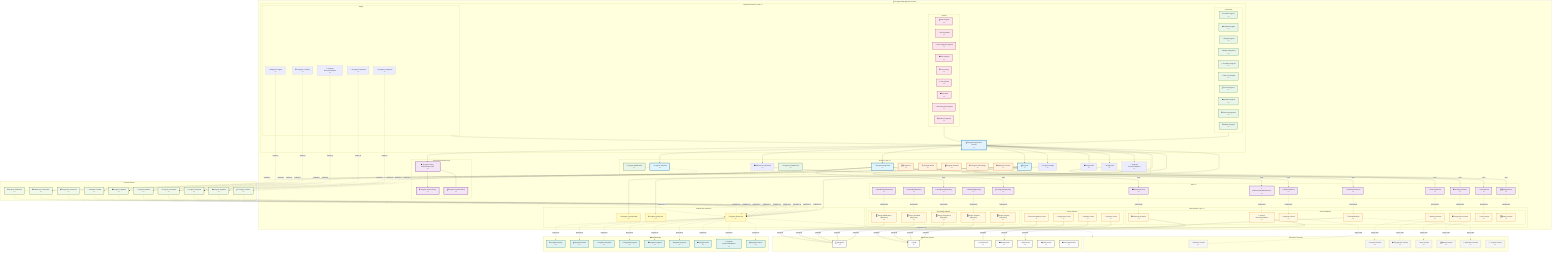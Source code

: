 graph TB
    %% ===== PROGRAM MANAGEMENT CONTEXT =====
    subgraph ProgramContext ["📋 Program Management Context"]
        
        %% ===== APPLICATION SERVICE LAYER =====
        subgraph ProgramApplicationLayer ["Application Service Layer <<Application>>"]
            ProgramApplicationService["📋 Program Application Service<br/><<ApplicationService>>"]
            
            %% Commands
            subgraph ProgramCommands ["Commands"]
                CreateProgramCmd["➕ Create Program<br/><<Command>>"]
                UpdateProgramCmd["✏️ Update Program<br/><<Command>>"]
                AssignProgramCmd["📌 Assign Program<br/><<Command>>"]
                ModifyAssignmentCmd["🔧 Modify Assignment<br/><<Command>>"]
                CompleteProgramCmd["✅ Complete Program<br/><<Command>>"]
                SaveAsTemplateCmd["📄 Save as Template<br/><<Command>>"]
                CloneProgramCmd["📋 Clone Program<br/><<Command>>"]
                UpdateProgressCmd["📈 Update Progress<br/><<Command>>"]
                CancelAssignmentCmd["❌ Cancel Assignment<br/><<Command>>"]
                PublishProgramCmd["🌐 Publish Program<br/><<Command>>"]
            end
            
            %% Queries
            subgraph ProgramQueries ["Queries"]
                GetProgramQuery["📋 Get Program<br/><<Query>>"]
                GetProgramTemplatesQuery["📄 Get Templates<br/><<Query>>"]
                GetAssignedProgramsQuery["📌 Get Assigned Programs<br/><<Query>>"]
                GetProgramProgressQuery["📈 Get Progress<br/><<Query>>"]
                GetProgramLibraryQuery["📚 Get Library<br/><<Query>>"]
                GetPopularProgramsQuery["⭐ Get Popular<br/><<Query>>"]
                GetProgramStatsQuery["📊 Get Stats<br/><<Query>>"]
                RecommendProgramsQuery["🤖 Recommend Programs<br/><<Query>>"]
                SearchProgramsQuery["🔍 Search Programs<br/><<Query>>"]
            end
            
            %% Sagas
            subgraph ProgramSagas ["Sagas"]
                ProgramAssignmentSaga["📌 Program Assignment<br/><<Saga>>"]
                ProgramCompletionSaga["✅ Program Completion<br/><<Saga>>"]
                ProgressTrackingSaga["📈 Progress Tracking<br/><<Saga>>"]
                AdaptiveProgramSaga["🔄 Adaptive Program<br/><<Saga>>"]
                ProgramRecommendationSaga["🤖 Program Recommendation<br/><<Saga>>"]
            end
        end
        
        %% ===== DOMAIN LAYER (HEXAGON CORE) =====
        subgraph ProgramDomain ["Domain Layer <<DomainCore>>"]
            direction TB
            
            %% Aggregates
            Program["📋 Program<br/><<AggregateRoot>>"]
            ProgramTemplate["📄 Program Template<br/><<AggregateRoot>>"]
            ProgramAssignment["📌 Program Assignment<br/><<AggregateRoot>>"]
            
            %% Entities
            ProgramScheduleItem["📅 Program Schedule Item<br/><<Entity>>"]
            ProgramModification["🔧 Program Modification<br/><<Entity>>"]
            
            %% Value Objects
            ProgramId["🆔 Program ID<br/><<ValueObject>>"]
            ProgramName["🏷️ Program Name<br/><<ValueObject>>"]
            ProgramDuration["⏱️ Program Duration<br/><<ValueObject>>"]
            ProgressPercentage["📈 Progress Percentage<br/><<ValueObject>>"]
            AdherenceScore["📊 Adherence Score<br/><<ValueObject>>"]
            
            %% Domain Services
            ProgramDesignService["🎨 Program Design<br/><<DomainService>>"]
            AssignmentService["📌 Assignment<br/><<DomainService>>"]
            ProgressionService["📈 Progression<br/><<DomainService>>"]
            AdherenceCalculationService["📊 Adherence Calculation<br/><<DomainService>>"]
            ProgramRecommendationService["🤖 Program Recommendation<br/><<DomainService>>"]
        end
        
        %% ===== PORTS (DOMAIN INTERFACES) =====
        subgraph ProgramPorts ["Ports <<Port>>"]
            direction TB
            
            %% Repository Ports
            IProgramRepo["📋 IProgramRepository<br/><<Port>>"]
            ITemplateRepo["📄 ITemplateRepository<br/><<Port>>"]
            IAssignmentRepo["📌 IAssignmentRepository<br/><<Port>>"]
            IScheduleRepo["📅 IScheduleRepository<br/><<Port>>"]
            IModificationRepo["🔧 IModificationRepository<br/><<Port>>"]
            
            %% Service Ports
            IWorkoutService["💪 IWorkoutService<br/><<Port>>"]
            IExerciseService["🎯 IExerciseService<br/><<Port>>"]
            IProgressTracker["📈 IProgressTracker<br/><<Port>>"]
            INotificationService["🔔 INotificationService<br/><<Port>>"]
            IAnalyticsService["📊 IAnalyticsService<br/><<Port>>"]
            IAIRecommendationService["🤖 IAIRecommendationService<br/><<Port>>"]
            IUserService["👤 IUserService<br/><<Port>>"]
            IIdentityService["🆔 IIdentityService<br/><<Port>>"]
        end
        
        %% ===== INFRASTRUCTURE LAYER (ADAPTERS) =====
        subgraph ProgramAdapters ["Infrastructure Layer <<Adapter>>"]
            direction TB
            
            %% Repository Adapters
            subgraph ProgramRepositoryAdapters ["Repository Adapters"]
                MongoProgramRepo["🗄️ Mongo Program Repository<br/><<RepositoryAdapter>>"]
                MongoTemplateRepo["🗄️ Mongo Template Repository<br/><<RepositoryAdapter>>"]
                MongoAssignmentRepo["🗄️ Mongo Assignment Repository<br/><<RepositoryAdapter>>"]
                MongoScheduleRepo["🗄️ Mongo Schedule Repository<br/><<RepositoryAdapter>>"]
                MongoModificationRepo["🗄️ Mongo Modification Repository<br/><<RepositoryAdapter>>"]
            end
            
            %% Service Adapters
            subgraph ProgramServiceAdapters ["Service Adapters"]
                WorkoutContextAdapter["💪 Workout Context<br/><<ContextAdapter>>"]
                ExerciseContextAdapter["🎯 Exercise Context<br/><<ContextAdapter>>"]
                ProgressionContextAdapter["📈 Progression Context<br/><<ContextAdapter>>"]
                FCMNotificationAdapter["📱 FCM Notification<br/><<NotificationAdapter>>"]
                MixpanelAnalyticsAdapter["📊 Mixpanel Analytics<br/><<AnalyticsAdapter>>"]
                OpenAIRecommendationAdapter["🤖 OpenAI Recommendation<br/><<AIAdapter>>"]
                UserContextAdapter["👤 User Context<br/><<ContextAdapter>>"]
                IdentityContextAdapter["🆔 Identity Context<br/><<ContextAdapter>>"]
            end
            
            %% Cache Adapters
            subgraph ProgramCacheAdapters ["Cache Adapters"]
                ProgramCache["💾 Program Cache<br/><<CacheAdapter>>"]
                TemplateCache["💾 Template Cache<br/><<CacheAdapter>>"]
                AssignmentCache["💾 Assignment Cache<br/><<CacheAdapter>>"]
                RecommendationCache["💾 Recommendation Cache<br/><<CacheAdapter>>"]
            end
        end
        
        %% ===== CONTEXT BUS INTERFACES =====
        subgraph ProgramContextBus ["Context Bus Interfaces"]
            ProgramCommandBus["⚡ Program Command Bus<br/><<CommandBus>>"]
            ProgramQueryBus["❓ Program Query Bus<br/><<QueryBus>>"]
            ProgramEventBus["📨 Program Event Bus<br/><<EventBus>>"]
        end
        
        %% ===== POLICY ENFORCEMENT =====
        subgraph ProgramPolicyLayer ["Policy Enforcement Layer"]
            ProgramPolicyEnforcementPoint["🛡️ Program Policy Enforcement Point<br/><<PEP>>"]
            ProgramAccessPolicyService["🔒 Program Access Policy<br/><<Policy>>"]
            ProgramContentPolicyService["📋 Program Content Policy<br/><<Policy>>"]
        end
    end
    
    %% ===== EXTERNAL SYSTEMS =====
    subgraph ProgramExternal ["🌐 External Systems"]
        MongoDB["🗄️ MongoDB<br/><<Database>>"]
        RedisCache["🔴 Redis<br/><<Cache>>"]
        FCMService["📱 FCM Service<br/><<NotificationService>>"]
        MixpanelAPI["📊 Mixpanel API<br/><<AnalyticsService>>"]
        OpenAIAPI["🤖 OpenAI API<br/><<AIService>>"]
        ElasticsearchCluster["🔍 Elasticsearch<br/><<SearchEngine>>"]
        DataWarehouse["🏛️ Data Warehouse<br/><<Analytics>>"]
    end
    
    %% ===== EVENTS =====
    subgraph ProgramEvents ["📨 Domain Events"]
        ProgramCreatedEvent["📋 Program Created<br/><<DomainEvent>>"]
        ProgramUpdatedEvent["✏️ Program Updated<br/><<DomainEvent>>"]
        ProgramAssignedEvent["📌 Program Assigned<br/><<DomainEvent>>"]
        ProgramCompletedEvent["✅ Program Completed<br/><<DomainEvent>>"]
        ProgramModifiedEvent["🔧 Program Modified<br/><<DomainEvent>>"]
        ProgressUpdatedEvent["📈 Progress Updated<br/><<DomainEvent>>"]
        TemplateCreatedEvent["📄 Template Created<br/><<DomainEvent>>"]
        AssignmentCancelledEvent["❌ Assignment Cancelled<br/><<DomainEvent>>"]
        AdherenceCalculatedEvent["📊 Adherence Calculated<br/><<DomainEvent>>"]
        ProgramPublishedEvent["🌐 Program Published<br/><<DomainEvent>>"]
    end
    
    %% ===== READ MODELS =====
    subgraph ProgramReadModels ["📊 Read Models"]
        ProgramLibraryRM["📚 Program Library<br/><<ReadModel>>"]
        ProgramDetailsRM["📋 Program Details<br/><<ReadModel>>"]
        ProgramTemplatesRM["📄 Program Templates<br/><<ReadModel>>"]
        AssignedProgramsRM["📌 Assigned Programs<br/><<ReadModel>>"]
        ProgramProgressRM["📈 Program Progress<br/><<ReadModel>>"]
        PopularProgramsRM["⭐ Popular Programs<br/><<ReadModel>>"]
        ProgramStatsRM["📊 Program Stats<br/><<ReadModel>>"]
        RecommendationsRM["🤖 Program Recommendations<br/><<ReadModel>>"]
        ProgramSearchRM["🔍 Program Search<br/><<ReadModel>>"]
    end
    
    %% ===== EXTERNAL CONTEXT REFERENCES =====
    subgraph ExternalContexts ["🌐 External Contexts"]
        WorkoutContext["💪 Workout Context<br/><<ExternalContext>>"]
        ExerciseContext["🎯 Exercise Context<br/><<ExternalContext>>"]
        ProgressionContext["📈 Progression Context<br/><<ExternalContext>>"]
        UserContext["👤 User Context<br/><<ExternalContext>>"]
        IdentityContext["🆔 Identity Context<br/><<ExternalContext>>"]
        NotificationContext["🔔 Notification Context<br/><<ExternalContext>>"]
        TrainerContext["👨‍🏫 Trainer Context<br/><<ExternalContext>>"]
    end
    
    %% ===== RELATIONSHIPS =====
    
    %% Application Service orchestrates everything
    ProgramApplicationService --> ProgramCommandBus
    ProgramApplicationService --> ProgramQueryBus
    ProgramApplicationService --> ProgramEventBus
    
    %% Commands and Queries through Application Service
    ProgramCommands --> ProgramApplicationService
    ProgramQueries --> ProgramApplicationService
    ProgramSagas --> ProgramApplicationService
    
    %% Application Service to Domain (orchestration)
    ProgramApplicationService --> Program
    ProgramApplicationService --> ProgramTemplate
    ProgramApplicationService --> ProgramAssignment
    ProgramApplicationService --> ProgramDesignService
    ProgramApplicationService --> AssignmentService
    ProgramApplicationService --> ProgressionService
    ProgramApplicationService --> AdherenceCalculationService
    ProgramApplicationService --> ProgramRecommendationService
    
    %% Policy Enforcement Integration
    ProgramApplicationService --> ProgramPolicyEnforcementPoint
    ProgramPolicyEnforcementPoint --> ProgramAccessPolicyService
    ProgramPolicyEnforcementPoint --> ProgramContentPolicyService
    
    %% Domain to Ports (Dependency Inversion)
    Program -->|uses| IProgramRepo
    Program -->|uses| IWorkoutService
    Program -->|uses| IExerciseService
    ProgramAssignment -->|uses| IAssignmentRepo
    ProgramAssignment -->|uses| IProgressTracker
    ProgramAssignment -->|uses| INotificationService
    ProgramDesignService -->|uses| IAIRecommendationService
    AdherenceCalculationService -->|uses| IAnalyticsService
    AssignmentService -->|uses| IUserService
    AssignmentService -->|uses| IIdentityService
    
    %% Ports to Adapters (Implementation)
    IProgramRepo -.->|implements| MongoProgramRepo
    ITemplateRepo -.->|implements| MongoTemplateRepo
    IAssignmentRepo -.->|implements| MongoAssignmentRepo
    IScheduleRepo -.->|implements| MongoScheduleRepo
    IModificationRepo -.->|implements| MongoModificationRepo
    IWorkoutService -.->|implements| WorkoutContextAdapter
    IExerciseService -.->|implements| ExerciseContextAdapter
    IProgressTracker -.->|implements| ProgressionContextAdapter
    INotificationService -.->|implements| FCMNotificationAdapter
    IAnalyticsService -.->|implements| MixpanelAnalyticsAdapter
    IAIRecommendationService -.->|implements| OpenAIRecommendationAdapter
    IUserService -.->|implements| UserContextAdapter
    IIdentityService -.->|implements| IdentityContextAdapter
    
    %% Adapters to External Systems
    MongoProgramRepo -->|connects| MongoDB
    MongoTemplateRepo -->|connects| MongoDB
    MongoAssignmentRepo -->|connects| MongoDB
    MongoScheduleRepo -->|connects| MongoDB
    MongoModificationRepo -->|connects| MongoDB
    ProgramCache -->|connects| RedisCache
    TemplateCache -->|connects| RedisCache
    AssignmentCache -->|connects| RedisCache
    RecommendationCache -->|connects| RedisCache
    FCMNotificationAdapter -->|connects| FCMService
    MixpanelAnalyticsAdapter -->|connects| MixpanelAPI
    OpenAIRecommendationAdapter -->|connects| OpenAIAPI
    
    %% Cross-Context Communication
    WorkoutContextAdapter -.->|async calls| WorkoutContext
    ExerciseContextAdapter -.->|async calls| ExerciseContext
    ProgressionContextAdapter -.->|async calls| ProgressionContext
    UserContextAdapter -.->|async calls| UserContext
    IdentityContextAdapter -.->|async calls| IdentityContext
    FCMNotificationAdapter -.->|async calls| NotificationContext
    
    %% Domain Events
    Program -.->|publishes| ProgramCreatedEvent
    Program -.->|publishes| ProgramUpdatedEvent
    Program -.->|publishes| ProgramPublishedEvent
    ProgramAssignment -.->|publishes| ProgramAssignedEvent
    ProgramAssignment -.->|publishes| ProgramCompletedEvent
    ProgramModification -.->|publishes| ProgramModifiedEvent
    ProgramAssignment -.->|publishes| ProgressUpdatedEvent
    Program -.->|publishes| TemplateCreatedEvent
    ProgramAssignment -.->|publishes| AssignmentCancelledEvent
    AdherenceCalculationService -.->|publishes| AdherenceCalculatedEvent
    
    %% Event to Read Models (via Event Bus)
    ProgramEventBus -.->|projects to| ProgramLibraryRM
    ProgramEventBus -.->|projects to| ProgramDetailsRM
    ProgramEventBus -.->|projects to| ProgramTemplatesRM
    ProgramEventBus -.->|projects to| AssignedProgramsRM
    ProgramEventBus -.->|projects to| ProgramProgressRM
    ProgramEventBus -.->|projects to| PopularProgramsRM
    ProgramEventBus -.->|projects to| ProgramStatsRM
    ProgramEventBus -.->|projects to| RecommendationsRM
    ProgramEventBus -.->|projects to| ProgramSearchRM
    
    %% Events to Event Bus
    ProgramCreatedEvent -.->|publishes to| ProgramEventBus
    ProgramUpdatedEvent -.->|publishes to| ProgramEventBus
    ProgramAssignedEvent -.->|publishes to| ProgramEventBus
    ProgramCompletedEvent -.->|publishes to| ProgramEventBus
    ProgramModifiedEvent -.->|publishes to| ProgramEventBus
    ProgressUpdatedEvent -.->|publishes to| ProgramEventBus
    TemplateCreatedEvent -.->|publishes to| ProgramEventBus
    AssignmentCancelledEvent -.->|publishes to| ProgramEventBus
    AdherenceCalculatedEvent -.->|publishes to| ProgramEventBus
    ProgramPublishedEvent -.->|publishes to| ProgramEventBus
    
    %% Sagas listen to events
    ProgramAssignmentSaga -.->|listens to| ProgramAssignedEvent
    ProgramCompletionSaga -.->|listens to| ProgramCompletedEvent
    ProgressTrackingSaga -.->|listens to| ProgressUpdatedEvent
    AdaptiveProgramSaga -.->|listens to| AdherenceCalculatedEvent
    ProgramRecommendationSaga -.->|listens to| ProgramCompletedEvent
    
    %% Context Bus to External Event Bus
    ProgramEventBus -.->|integrates with| ExternalContexts
    
    %% ===== STYLING =====
    classDef aggregate fill:#e1f5fe,stroke:#01579b,stroke-width:3px
    classDef entity fill:#e8f5e8,stroke:#1b5e20,stroke-width:2px
    classDef valueObject fill:#fff3e0,stroke:#e65100,stroke-width:2px
    classDef port fill:#f3e5f5,stroke:#4a148c,stroke-width:2px
    classDef adapter fill:#fff8e1,stroke:#f57f17,stroke-width:2px
    classDef external fill:#fafafa,stroke:#424242,stroke-width:2px
    classDef command fill:#e8f5e8,stroke:#2e7d32,stroke-width:2px
    classDef query fill:#fce4ec,stroke:#880e4f,stroke-width:2px
    classDef event fill:#f1f8e9,stroke:#33691e,stroke-width:2px
    classDef readModel fill:#e0f2f1,stroke:#00695c,stroke-width:2px
    classDef externalContext fill:#f5f5f5,stroke:#757575,stroke-width:2px,stroke-dasharray: 5 5
    classDef applicationService fill:#e3f2fd,stroke:#0277bd,stroke-width:4px
    classDef contextBus fill:#fff9c4,stroke:#f9a825,stroke-width:2px
    classDef policy fill:#f3e5f5,stroke:#7b1fa2,stroke-width:3px
    
    class Program,ProgramTemplate,ProgramAssignment aggregate
    class ProgramScheduleItem,ProgramModification entity
    class ProgramId,ProgramName,ProgramDuration,ProgressPercentage,AdherenceScore valueObject
    class IProgramRepo,ITemplateRepo,IAssignmentRepo,IScheduleRepo,IModificationRepo,IWorkoutService,IExerciseService,IProgressTracker,INotificationService,IAnalyticsService,IAIRecommendationService,IUserService,IIdentityService port
    class MongoProgramRepo,MongoTemplateRepo,MongoAssignmentRepo,MongoScheduleRepo,MongoModificationRepo,WorkoutContextAdapter,ExerciseContextAdapter,ProgressionContextAdapter,FCMNotificationAdapter,MixpanelAnalyticsAdapter,OpenAIRecommendationAdapter,UserContextAdapter,IdentityContextAdapter,ProgramCache,TemplateCache,AssignmentCache,RecommendationCache adapter
    class MongoDB,RedisCache,FCMService,MixpanelAPI,OpenAIAPI,ElasticsearchCluster,DataWarehouse external
    class CreateProgramCmd,UpdateProgramCmd,AssignProgramCmd,ModifyAssignmentCmd,CompleteProgramCmd,SaveAsTemplateCmd,CloneProgramCmd,UpdateProgressCmd,CancelAssignmentCmd,PublishProgramCmd command
    class GetProgramQuery,GetProgramTemplatesQuery,GetAssignedProgramsQuery,GetProgramProgressQuery,GetProgramLibraryQuery,GetPopularProgramsQuery,GetProgramStatsQuery,RecommendProgramsQuery,SearchProgramsQuery query
    class ProgramCreatedEvent,ProgramUpdatedEvent,ProgramAssignedEvent,ProgramCompletedEvent,ProgramModifiedEvent,ProgressUpdatedEvent,TemplateCreatedEvent,AssignmentCancelledEvent,AdherenceCalculatedEvent,ProgramPublishedEvent event
    class ProgramLibraryRM,ProgramDetailsRM,ProgramTemplatesRM,AssignedProgramsRM,ProgramProgressRM,PopularProgramsRM,ProgramStatsRM,RecommendationsRM,ProgramSearchRM readModel
    class WorkoutContext,ExerciseContext,ProgressionContext,UserContext,IdentityContext,NotificationContext,TrainerContext externalContext
    class ProgramApplicationService applicationService
    class ProgramCommandBus,ProgramQueryBus,ProgramEventBus contextBus
    class ProgramPolicyEnforcementPoint,ProgramAccessPolicyService,ProgramContentPolicyService policy
